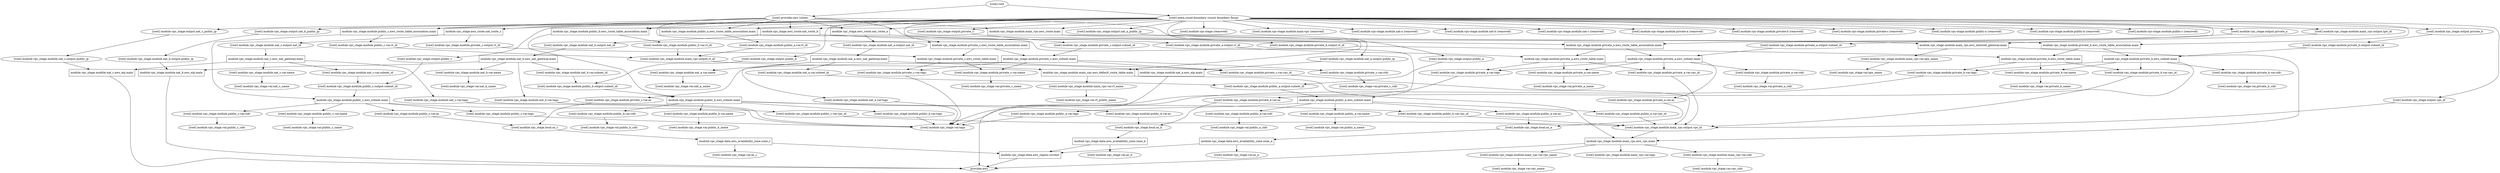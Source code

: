 digraph {
	compound = "true"
	newrank = "true"
	subgraph "root" {
		"[root] module.vpc_stage.aws_route.nat_route_a" [label = "module.vpc_stage.aws_route.nat_route_a", shape = "box"]
		"[root] module.vpc_stage.aws_route.nat_route_b" [label = "module.vpc_stage.aws_route.nat_route_b", shape = "box"]
		"[root] module.vpc_stage.aws_route.nat_route_c" [label = "module.vpc_stage.aws_route.nat_route_c", shape = "box"]
		"[root] module.vpc_stage.data.aws_availability_zone.zone_a" [label = "module.vpc_stage.data.aws_availability_zone.zone_a", shape = "box"]
		"[root] module.vpc_stage.data.aws_availability_zone.zone_b" [label = "module.vpc_stage.data.aws_availability_zone.zone_b", shape = "box"]
		"[root] module.vpc_stage.data.aws_availability_zone.zone_c" [label = "module.vpc_stage.data.aws_availability_zone.zone_c", shape = "box"]
		"[root] module.vpc_stage.data.aws_region.current" [label = "module.vpc_stage.data.aws_region.current", shape = "box"]
		"[root] module.vpc_stage.module.main_vpc.aws_default_route_table.main" [label = "module.vpc_stage.module.main_vpc.aws_default_route_table.main", shape = "box"]
		"[root] module.vpc_stage.module.main_vpc.aws_internet_gateway.main" [label = "module.vpc_stage.module.main_vpc.aws_internet_gateway.main", shape = "box"]
		"[root] module.vpc_stage.module.main_vpc.aws_route.main" [label = "module.vpc_stage.module.main_vpc.aws_route.main", shape = "box"]
		"[root] module.vpc_stage.module.main_vpc.aws_vpc.main" [label = "module.vpc_stage.module.main_vpc.aws_vpc.main", shape = "box"]
		"[root] module.vpc_stage.module.nat_a.aws_eip.main" [label = "module.vpc_stage.module.nat_a.aws_eip.main", shape = "box"]
		"[root] module.vpc_stage.module.nat_a.aws_nat_gateway.main" [label = "module.vpc_stage.module.nat_a.aws_nat_gateway.main", shape = "box"]
		"[root] module.vpc_stage.module.nat_b.aws_eip.main" [label = "module.vpc_stage.module.nat_b.aws_eip.main", shape = "box"]
		"[root] module.vpc_stage.module.nat_b.aws_nat_gateway.main" [label = "module.vpc_stage.module.nat_b.aws_nat_gateway.main", shape = "box"]
		"[root] module.vpc_stage.module.nat_c.aws_eip.main" [label = "module.vpc_stage.module.nat_c.aws_eip.main", shape = "box"]
		"[root] module.vpc_stage.module.nat_c.aws_nat_gateway.main" [label = "module.vpc_stage.module.nat_c.aws_nat_gateway.main", shape = "box"]
		"[root] module.vpc_stage.module.private_a.aws_route_table.main" [label = "module.vpc_stage.module.private_a.aws_route_table.main", shape = "box"]
		"[root] module.vpc_stage.module.private_a.aws_route_table_association.main" [label = "module.vpc_stage.module.private_a.aws_route_table_association.main", shape = "box"]
		"[root] module.vpc_stage.module.private_a.aws_subnet.main" [label = "module.vpc_stage.module.private_a.aws_subnet.main", shape = "box"]
		"[root] module.vpc_stage.module.private_b.aws_route_table.main" [label = "module.vpc_stage.module.private_b.aws_route_table.main", shape = "box"]
		"[root] module.vpc_stage.module.private_b.aws_route_table_association.main" [label = "module.vpc_stage.module.private_b.aws_route_table_association.main", shape = "box"]
		"[root] module.vpc_stage.module.private_b.aws_subnet.main" [label = "module.vpc_stage.module.private_b.aws_subnet.main", shape = "box"]
		"[root] module.vpc_stage.module.private_c.aws_route_table.main" [label = "module.vpc_stage.module.private_c.aws_route_table.main", shape = "box"]
		"[root] module.vpc_stage.module.private_c.aws_route_table_association.main" [label = "module.vpc_stage.module.private_c.aws_route_table_association.main", shape = "box"]
		"[root] module.vpc_stage.module.private_c.aws_subnet.main" [label = "module.vpc_stage.module.private_c.aws_subnet.main", shape = "box"]
		"[root] module.vpc_stage.module.public_a.aws_route_table_association.main" [label = "module.vpc_stage.module.public_a.aws_route_table_association.main", shape = "box"]
		"[root] module.vpc_stage.module.public_a.aws_subnet.main" [label = "module.vpc_stage.module.public_a.aws_subnet.main", shape = "box"]
		"[root] module.vpc_stage.module.public_b.aws_route_table_association.main" [label = "module.vpc_stage.module.public_b.aws_route_table_association.main", shape = "box"]
		"[root] module.vpc_stage.module.public_b.aws_subnet.main" [label = "module.vpc_stage.module.public_b.aws_subnet.main", shape = "box"]
		"[root] module.vpc_stage.module.public_c.aws_route_table_association.main" [label = "module.vpc_stage.module.public_c.aws_route_table_association.main", shape = "box"]
		"[root] module.vpc_stage.module.public_c.aws_subnet.main" [label = "module.vpc_stage.module.public_c.aws_subnet.main", shape = "box"]
		"[root] provider.aws" [label = "provider.aws", shape = "diamond"]
		"[root] meta.count-boundary (count boundary fixup)" -> "[root] module.vpc-stage (removed)"
		"[root] meta.count-boundary (count boundary fixup)" -> "[root] module.vpc-stage.module.main-vpc (removed)"
		"[root] meta.count-boundary (count boundary fixup)" -> "[root] module.vpc-stage.module.nat-a (removed)"
		"[root] meta.count-boundary (count boundary fixup)" -> "[root] module.vpc-stage.module.nat-b (removed)"
		"[root] meta.count-boundary (count boundary fixup)" -> "[root] module.vpc-stage.module.nat-c (removed)"
		"[root] meta.count-boundary (count boundary fixup)" -> "[root] module.vpc-stage.module.private-a (removed)"
		"[root] meta.count-boundary (count boundary fixup)" -> "[root] module.vpc-stage.module.private-b (removed)"
		"[root] meta.count-boundary (count boundary fixup)" -> "[root] module.vpc-stage.module.private-c (removed)"
		"[root] meta.count-boundary (count boundary fixup)" -> "[root] module.vpc-stage.module.public-a (removed)"
		"[root] meta.count-boundary (count boundary fixup)" -> "[root] module.vpc-stage.module.public-b (removed)"
		"[root] meta.count-boundary (count boundary fixup)" -> "[root] module.vpc-stage.module.public-c (removed)"
		"[root] meta.count-boundary (count boundary fixup)" -> "[root] module.vpc_stage.aws_route.nat_route_a"
		"[root] meta.count-boundary (count boundary fixup)" -> "[root] module.vpc_stage.aws_route.nat_route_b"
		"[root] meta.count-boundary (count boundary fixup)" -> "[root] module.vpc_stage.aws_route.nat_route_c"
		"[root] meta.count-boundary (count boundary fixup)" -> "[root] module.vpc_stage.module.main_vpc.aws_route.main"
		"[root] meta.count-boundary (count boundary fixup)" -> "[root] module.vpc_stage.module.main_vpc.output.igw_id"
		"[root] meta.count-boundary (count boundary fixup)" -> "[root] module.vpc_stage.module.private_a.aws_route_table_association.main"
		"[root] meta.count-boundary (count boundary fixup)" -> "[root] module.vpc_stage.module.private_b.aws_route_table_association.main"
		"[root] meta.count-boundary (count boundary fixup)" -> "[root] module.vpc_stage.module.private_c.aws_route_table_association.main"
		"[root] meta.count-boundary (count boundary fixup)" -> "[root] module.vpc_stage.module.public_a.aws_route_table_association.main"
		"[root] meta.count-boundary (count boundary fixup)" -> "[root] module.vpc_stage.module.public_b.aws_route_table_association.main"
		"[root] meta.count-boundary (count boundary fixup)" -> "[root] module.vpc_stage.module.public_c.aws_route_table_association.main"
		"[root] meta.count-boundary (count boundary fixup)" -> "[root] module.vpc_stage.output.nat_a_public_ip"
		"[root] meta.count-boundary (count boundary fixup)" -> "[root] module.vpc_stage.output.nat_b_public_ip"
		"[root] meta.count-boundary (count boundary fixup)" -> "[root] module.vpc_stage.output.nat_c_public_ip"
		"[root] meta.count-boundary (count boundary fixup)" -> "[root] module.vpc_stage.output.private_a"
		"[root] meta.count-boundary (count boundary fixup)" -> "[root] module.vpc_stage.output.private_b"
		"[root] meta.count-boundary (count boundary fixup)" -> "[root] module.vpc_stage.output.private_c"
		"[root] meta.count-boundary (count boundary fixup)" -> "[root] module.vpc_stage.output.public_a"
		"[root] meta.count-boundary (count boundary fixup)" -> "[root] module.vpc_stage.output.public_b"
		"[root] meta.count-boundary (count boundary fixup)" -> "[root] module.vpc_stage.output.public_c"
		"[root] meta.count-boundary (count boundary fixup)" -> "[root] module.vpc_stage.output.vpc_id"
		"[root] module.vpc_stage.aws_route.nat_route_a" -> "[root] module.vpc_stage.module.nat_a.output.nat_id"
		"[root] module.vpc_stage.aws_route.nat_route_a" -> "[root] module.vpc_stage.module.private_a.output.rt_id"
		"[root] module.vpc_stage.aws_route.nat_route_b" -> "[root] module.vpc_stage.module.nat_b.output.nat_id"
		"[root] module.vpc_stage.aws_route.nat_route_b" -> "[root] module.vpc_stage.module.private_b.output.rt_id"
		"[root] module.vpc_stage.aws_route.nat_route_c" -> "[root] module.vpc_stage.module.nat_c.output.nat_id"
		"[root] module.vpc_stage.aws_route.nat_route_c" -> "[root] module.vpc_stage.module.private_c.output.rt_id"
		"[root] module.vpc_stage.data.aws_availability_zone.zone_a" -> "[root] module.vpc_stage.data.aws_region.current"
		"[root] module.vpc_stage.data.aws_availability_zone.zone_a" -> "[root] module.vpc_stage.var.az_a"
		"[root] module.vpc_stage.data.aws_availability_zone.zone_b" -> "[root] module.vpc_stage.data.aws_region.current"
		"[root] module.vpc_stage.data.aws_availability_zone.zone_b" -> "[root] module.vpc_stage.var.az_b"
		"[root] module.vpc_stage.data.aws_availability_zone.zone_c" -> "[root] module.vpc_stage.data.aws_region.current"
		"[root] module.vpc_stage.data.aws_availability_zone.zone_c" -> "[root] module.vpc_stage.var.az_c"
		"[root] module.vpc_stage.data.aws_region.current" -> "[root] provider.aws"
		"[root] module.vpc_stage.local.az_a" -> "[root] module.vpc_stage.data.aws_availability_zone.zone_a"
		"[root] module.vpc_stage.local.az_b" -> "[root] module.vpc_stage.data.aws_availability_zone.zone_b"
		"[root] module.vpc_stage.local.az_c" -> "[root] module.vpc_stage.data.aws_availability_zone.zone_c"
		"[root] module.vpc_stage.module.main_vpc.aws_default_route_table.main" -> "[root] module.vpc_stage.module.main_vpc.aws_vpc.main"
		"[root] module.vpc_stage.module.main_vpc.aws_default_route_table.main" -> "[root] module.vpc_stage.module.main_vpc.var.rt_name"
		"[root] module.vpc_stage.module.main_vpc.aws_internet_gateway.main" -> "[root] module.vpc_stage.module.main_vpc.aws_vpc.main"
		"[root] module.vpc_stage.module.main_vpc.aws_internet_gateway.main" -> "[root] module.vpc_stage.module.main_vpc.var.igw_name"
		"[root] module.vpc_stage.module.main_vpc.aws_route.main" -> "[root] module.vpc_stage.module.main_vpc.aws_default_route_table.main"
		"[root] module.vpc_stage.module.main_vpc.aws_route.main" -> "[root] module.vpc_stage.module.main_vpc.aws_internet_gateway.main"
		"[root] module.vpc_stage.module.main_vpc.aws_vpc.main" -> "[root] module.vpc_stage.module.main_vpc.var.cidr"
		"[root] module.vpc_stage.module.main_vpc.aws_vpc.main" -> "[root] module.vpc_stage.module.main_vpc.var.tags"
		"[root] module.vpc_stage.module.main_vpc.aws_vpc.main" -> "[root] module.vpc_stage.module.main_vpc.var.vpc_name"
		"[root] module.vpc_stage.module.main_vpc.aws_vpc.main" -> "[root] provider.aws"
		"[root] module.vpc_stage.module.main_vpc.output.igw_id" -> "[root] module.vpc_stage.module.main_vpc.aws_internet_gateway.main"
		"[root] module.vpc_stage.module.main_vpc.output.rt_id" -> "[root] module.vpc_stage.module.main_vpc.aws_default_route_table.main"
		"[root] module.vpc_stage.module.main_vpc.output.vpc_id" -> "[root] module.vpc_stage.module.main_vpc.aws_vpc.main"
		"[root] module.vpc_stage.module.main_vpc.var.cidr" -> "[root] module.vpc_stage.var.vpc_cidr"
		"[root] module.vpc_stage.module.main_vpc.var.igw_name" -> "[root] module.vpc_stage.var.igw_name"
		"[root] module.vpc_stage.module.main_vpc.var.rt_name" -> "[root] module.vpc_stage.var.rt_public_name"
		"[root] module.vpc_stage.module.main_vpc.var.vpc_name" -> "[root] module.vpc_stage.var.vpc_name"
		"[root] module.vpc_stage.module.nat_a.aws_eip.main" -> "[root] provider.aws"
		"[root] module.vpc_stage.module.nat_a.aws_nat_gateway.main" -> "[root] module.vpc_stage.module.nat_a.aws_eip.main"
		"[root] module.vpc_stage.module.nat_a.aws_nat_gateway.main" -> "[root] module.vpc_stage.module.nat_a.var.name"
		"[root] module.vpc_stage.module.nat_a.aws_nat_gateway.main" -> "[root] module.vpc_stage.module.nat_a.var.subnet_id"
		"[root] module.vpc_stage.module.nat_a.aws_nat_gateway.main" -> "[root] module.vpc_stage.module.nat_a.var.tags"
		"[root] module.vpc_stage.module.nat_a.output.nat_id" -> "[root] module.vpc_stage.module.nat_a.aws_nat_gateway.main"
		"[root] module.vpc_stage.module.nat_a.output.public_ip" -> "[root] module.vpc_stage.module.nat_a.aws_eip.main"
		"[root] module.vpc_stage.module.nat_a.var.name" -> "[root] module.vpc_stage.var.nat_a_name"
		"[root] module.vpc_stage.module.nat_a.var.subnet_id" -> "[root] module.vpc_stage.module.public_a.output.subnet_id"
		"[root] module.vpc_stage.module.nat_a.var.tags" -> "[root] module.vpc_stage.var.tags"
		"[root] module.vpc_stage.module.nat_b.aws_eip.main" -> "[root] provider.aws"
		"[root] module.vpc_stage.module.nat_b.aws_nat_gateway.main" -> "[root] module.vpc_stage.module.nat_b.aws_eip.main"
		"[root] module.vpc_stage.module.nat_b.aws_nat_gateway.main" -> "[root] module.vpc_stage.module.nat_b.var.name"
		"[root] module.vpc_stage.module.nat_b.aws_nat_gateway.main" -> "[root] module.vpc_stage.module.nat_b.var.subnet_id"
		"[root] module.vpc_stage.module.nat_b.aws_nat_gateway.main" -> "[root] module.vpc_stage.module.nat_b.var.tags"
		"[root] module.vpc_stage.module.nat_b.output.nat_id" -> "[root] module.vpc_stage.module.nat_b.aws_nat_gateway.main"
		"[root] module.vpc_stage.module.nat_b.output.public_ip" -> "[root] module.vpc_stage.module.nat_b.aws_eip.main"
		"[root] module.vpc_stage.module.nat_b.var.name" -> "[root] module.vpc_stage.var.nat_b_name"
		"[root] module.vpc_stage.module.nat_b.var.subnet_id" -> "[root] module.vpc_stage.module.public_b.output.subnet_id"
		"[root] module.vpc_stage.module.nat_b.var.tags" -> "[root] module.vpc_stage.var.tags"
		"[root] module.vpc_stage.module.nat_c.aws_eip.main" -> "[root] provider.aws"
		"[root] module.vpc_stage.module.nat_c.aws_nat_gateway.main" -> "[root] module.vpc_stage.module.nat_c.aws_eip.main"
		"[root] module.vpc_stage.module.nat_c.aws_nat_gateway.main" -> "[root] module.vpc_stage.module.nat_c.var.name"
		"[root] module.vpc_stage.module.nat_c.aws_nat_gateway.main" -> "[root] module.vpc_stage.module.nat_c.var.subnet_id"
		"[root] module.vpc_stage.module.nat_c.aws_nat_gateway.main" -> "[root] module.vpc_stage.module.nat_c.var.tags"
		"[root] module.vpc_stage.module.nat_c.output.nat_id" -> "[root] module.vpc_stage.module.nat_c.aws_nat_gateway.main"
		"[root] module.vpc_stage.module.nat_c.output.public_ip" -> "[root] module.vpc_stage.module.nat_c.aws_eip.main"
		"[root] module.vpc_stage.module.nat_c.var.name" -> "[root] module.vpc_stage.var.nat_c_name"
		"[root] module.vpc_stage.module.nat_c.var.subnet_id" -> "[root] module.vpc_stage.module.public_c.output.subnet_id"
		"[root] module.vpc_stage.module.nat_c.var.tags" -> "[root] module.vpc_stage.var.tags"
		"[root] module.vpc_stage.module.private_a.aws_route_table.main" -> "[root] module.vpc_stage.module.private_a.var.name"
		"[root] module.vpc_stage.module.private_a.aws_route_table.main" -> "[root] module.vpc_stage.module.private_a.var.tags"
		"[root] module.vpc_stage.module.private_a.aws_route_table.main" -> "[root] module.vpc_stage.module.private_a.var.vpc_id"
		"[root] module.vpc_stage.module.private_a.aws_route_table_association.main" -> "[root] module.vpc_stage.module.private_a.aws_route_table.main"
		"[root] module.vpc_stage.module.private_a.aws_route_table_association.main" -> "[root] module.vpc_stage.module.private_a.aws_subnet.main"
		"[root] module.vpc_stage.module.private_a.aws_subnet.main" -> "[root] module.vpc_stage.module.private_a.var.az"
		"[root] module.vpc_stage.module.private_a.aws_subnet.main" -> "[root] module.vpc_stage.module.private_a.var.cidr"
		"[root] module.vpc_stage.module.private_a.aws_subnet.main" -> "[root] module.vpc_stage.module.private_a.var.name"
		"[root] module.vpc_stage.module.private_a.aws_subnet.main" -> "[root] module.vpc_stage.module.private_a.var.tags"
		"[root] module.vpc_stage.module.private_a.aws_subnet.main" -> "[root] module.vpc_stage.module.private_a.var.vpc_id"
		"[root] module.vpc_stage.module.private_a.output.rt_id" -> "[root] module.vpc_stage.module.private_a.aws_route_table.main"
		"[root] module.vpc_stage.module.private_a.output.subnet_id" -> "[root] module.vpc_stage.module.private_a.aws_subnet.main"
		"[root] module.vpc_stage.module.private_a.var.az" -> "[root] module.vpc_stage.local.az_a"
		"[root] module.vpc_stage.module.private_a.var.cidr" -> "[root] module.vpc_stage.var.private_a_cidr"
		"[root] module.vpc_stage.module.private_a.var.name" -> "[root] module.vpc_stage.var.private_a_name"
		"[root] module.vpc_stage.module.private_a.var.tags" -> "[root] module.vpc_stage.var.tags"
		"[root] module.vpc_stage.module.private_a.var.vpc_id" -> "[root] module.vpc_stage.module.main_vpc.output.vpc_id"
		"[root] module.vpc_stage.module.private_b.aws_route_table.main" -> "[root] module.vpc_stage.module.private_b.var.name"
		"[root] module.vpc_stage.module.private_b.aws_route_table.main" -> "[root] module.vpc_stage.module.private_b.var.tags"
		"[root] module.vpc_stage.module.private_b.aws_route_table.main" -> "[root] module.vpc_stage.module.private_b.var.vpc_id"
		"[root] module.vpc_stage.module.private_b.aws_route_table_association.main" -> "[root] module.vpc_stage.module.private_b.aws_route_table.main"
		"[root] module.vpc_stage.module.private_b.aws_route_table_association.main" -> "[root] module.vpc_stage.module.private_b.aws_subnet.main"
		"[root] module.vpc_stage.module.private_b.aws_subnet.main" -> "[root] module.vpc_stage.module.private_b.var.az"
		"[root] module.vpc_stage.module.private_b.aws_subnet.main" -> "[root] module.vpc_stage.module.private_b.var.cidr"
		"[root] module.vpc_stage.module.private_b.aws_subnet.main" -> "[root] module.vpc_stage.module.private_b.var.name"
		"[root] module.vpc_stage.module.private_b.aws_subnet.main" -> "[root] module.vpc_stage.module.private_b.var.tags"
		"[root] module.vpc_stage.module.private_b.aws_subnet.main" -> "[root] module.vpc_stage.module.private_b.var.vpc_id"
		"[root] module.vpc_stage.module.private_b.output.rt_id" -> "[root] module.vpc_stage.module.private_b.aws_route_table.main"
		"[root] module.vpc_stage.module.private_b.output.subnet_id" -> "[root] module.vpc_stage.module.private_b.aws_subnet.main"
		"[root] module.vpc_stage.module.private_b.var.az" -> "[root] module.vpc_stage.local.az_b"
		"[root] module.vpc_stage.module.private_b.var.cidr" -> "[root] module.vpc_stage.var.private_b_cidr"
		"[root] module.vpc_stage.module.private_b.var.name" -> "[root] module.vpc_stage.var.private_b_name"
		"[root] module.vpc_stage.module.private_b.var.tags" -> "[root] module.vpc_stage.var.tags"
		"[root] module.vpc_stage.module.private_b.var.vpc_id" -> "[root] module.vpc_stage.module.main_vpc.output.vpc_id"
		"[root] module.vpc_stage.module.private_c.aws_route_table.main" -> "[root] module.vpc_stage.module.private_c.var.name"
		"[root] module.vpc_stage.module.private_c.aws_route_table.main" -> "[root] module.vpc_stage.module.private_c.var.tags"
		"[root] module.vpc_stage.module.private_c.aws_route_table.main" -> "[root] module.vpc_stage.module.private_c.var.vpc_id"
		"[root] module.vpc_stage.module.private_c.aws_route_table_association.main" -> "[root] module.vpc_stage.module.private_c.aws_route_table.main"
		"[root] module.vpc_stage.module.private_c.aws_route_table_association.main" -> "[root] module.vpc_stage.module.private_c.aws_subnet.main"
		"[root] module.vpc_stage.module.private_c.aws_subnet.main" -> "[root] module.vpc_stage.module.private_c.var.az"
		"[root] module.vpc_stage.module.private_c.aws_subnet.main" -> "[root] module.vpc_stage.module.private_c.var.cidr"
		"[root] module.vpc_stage.module.private_c.aws_subnet.main" -> "[root] module.vpc_stage.module.private_c.var.name"
		"[root] module.vpc_stage.module.private_c.aws_subnet.main" -> "[root] module.vpc_stage.module.private_c.var.tags"
		"[root] module.vpc_stage.module.private_c.aws_subnet.main" -> "[root] module.vpc_stage.module.private_c.var.vpc_id"
		"[root] module.vpc_stage.module.private_c.output.rt_id" -> "[root] module.vpc_stage.module.private_c.aws_route_table.main"
		"[root] module.vpc_stage.module.private_c.output.subnet_id" -> "[root] module.vpc_stage.module.private_c.aws_subnet.main"
		"[root] module.vpc_stage.module.private_c.var.az" -> "[root] module.vpc_stage.local.az_c"
		"[root] module.vpc_stage.module.private_c.var.cidr" -> "[root] module.vpc_stage.var.private_c_cidr"
		"[root] module.vpc_stage.module.private_c.var.name" -> "[root] module.vpc_stage.var.private_c_name"
		"[root] module.vpc_stage.module.private_c.var.tags" -> "[root] module.vpc_stage.var.tags"
		"[root] module.vpc_stage.module.private_c.var.vpc_id" -> "[root] module.vpc_stage.module.main_vpc.output.vpc_id"
		"[root] module.vpc_stage.module.public_a.aws_route_table_association.main" -> "[root] module.vpc_stage.module.public_a.aws_subnet.main"
		"[root] module.vpc_stage.module.public_a.aws_route_table_association.main" -> "[root] module.vpc_stage.module.public_a.var.rt_id"
		"[root] module.vpc_stage.module.public_a.aws_subnet.main" -> "[root] module.vpc_stage.module.public_a.var.az"
		"[root] module.vpc_stage.module.public_a.aws_subnet.main" -> "[root] module.vpc_stage.module.public_a.var.cidr"
		"[root] module.vpc_stage.module.public_a.aws_subnet.main" -> "[root] module.vpc_stage.module.public_a.var.name"
		"[root] module.vpc_stage.module.public_a.aws_subnet.main" -> "[root] module.vpc_stage.module.public_a.var.tags"
		"[root] module.vpc_stage.module.public_a.aws_subnet.main" -> "[root] module.vpc_stage.module.public_a.var.vpc_id"
		"[root] module.vpc_stage.module.public_a.output.subnet_id" -> "[root] module.vpc_stage.module.public_a.aws_subnet.main"
		"[root] module.vpc_stage.module.public_a.var.az" -> "[root] module.vpc_stage.local.az_a"
		"[root] module.vpc_stage.module.public_a.var.cidr" -> "[root] module.vpc_stage.var.public_a_cidr"
		"[root] module.vpc_stage.module.public_a.var.name" -> "[root] module.vpc_stage.var.public_a_name"
		"[root] module.vpc_stage.module.public_a.var.rt_id" -> "[root] module.vpc_stage.module.main_vpc.output.rt_id"
		"[root] module.vpc_stage.module.public_a.var.tags" -> "[root] module.vpc_stage.var.tags"
		"[root] module.vpc_stage.module.public_a.var.vpc_id" -> "[root] module.vpc_stage.module.main_vpc.output.vpc_id"
		"[root] module.vpc_stage.module.public_b.aws_route_table_association.main" -> "[root] module.vpc_stage.module.public_b.aws_subnet.main"
		"[root] module.vpc_stage.module.public_b.aws_route_table_association.main" -> "[root] module.vpc_stage.module.public_b.var.rt_id"
		"[root] module.vpc_stage.module.public_b.aws_subnet.main" -> "[root] module.vpc_stage.module.public_b.var.az"
		"[root] module.vpc_stage.module.public_b.aws_subnet.main" -> "[root] module.vpc_stage.module.public_b.var.cidr"
		"[root] module.vpc_stage.module.public_b.aws_subnet.main" -> "[root] module.vpc_stage.module.public_b.var.name"
		"[root] module.vpc_stage.module.public_b.aws_subnet.main" -> "[root] module.vpc_stage.module.public_b.var.tags"
		"[root] module.vpc_stage.module.public_b.aws_subnet.main" -> "[root] module.vpc_stage.module.public_b.var.vpc_id"
		"[root] module.vpc_stage.module.public_b.output.subnet_id" -> "[root] module.vpc_stage.module.public_b.aws_subnet.main"
		"[root] module.vpc_stage.module.public_b.var.az" -> "[root] module.vpc_stage.local.az_b"
		"[root] module.vpc_stage.module.public_b.var.cidr" -> "[root] module.vpc_stage.var.public_b_cidr"
		"[root] module.vpc_stage.module.public_b.var.name" -> "[root] module.vpc_stage.var.public_b_name"
		"[root] module.vpc_stage.module.public_b.var.rt_id" -> "[root] module.vpc_stage.module.main_vpc.output.rt_id"
		"[root] module.vpc_stage.module.public_b.var.tags" -> "[root] module.vpc_stage.var.tags"
		"[root] module.vpc_stage.module.public_b.var.vpc_id" -> "[root] module.vpc_stage.module.main_vpc.output.vpc_id"
		"[root] module.vpc_stage.module.public_c.aws_route_table_association.main" -> "[root] module.vpc_stage.module.public_c.aws_subnet.main"
		"[root] module.vpc_stage.module.public_c.aws_route_table_association.main" -> "[root] module.vpc_stage.module.public_c.var.rt_id"
		"[root] module.vpc_stage.module.public_c.aws_subnet.main" -> "[root] module.vpc_stage.module.public_c.var.az"
		"[root] module.vpc_stage.module.public_c.aws_subnet.main" -> "[root] module.vpc_stage.module.public_c.var.cidr"
		"[root] module.vpc_stage.module.public_c.aws_subnet.main" -> "[root] module.vpc_stage.module.public_c.var.name"
		"[root] module.vpc_stage.module.public_c.aws_subnet.main" -> "[root] module.vpc_stage.module.public_c.var.tags"
		"[root] module.vpc_stage.module.public_c.aws_subnet.main" -> "[root] module.vpc_stage.module.public_c.var.vpc_id"
		"[root] module.vpc_stage.module.public_c.output.subnet_id" -> "[root] module.vpc_stage.module.public_c.aws_subnet.main"
		"[root] module.vpc_stage.module.public_c.var.az" -> "[root] module.vpc_stage.local.az_c"
		"[root] module.vpc_stage.module.public_c.var.cidr" -> "[root] module.vpc_stage.var.public_c_cidr"
		"[root] module.vpc_stage.module.public_c.var.name" -> "[root] module.vpc_stage.var.public_c_name"
		"[root] module.vpc_stage.module.public_c.var.rt_id" -> "[root] module.vpc_stage.module.main_vpc.output.rt_id"
		"[root] module.vpc_stage.module.public_c.var.tags" -> "[root] module.vpc_stage.var.tags"
		"[root] module.vpc_stage.module.public_c.var.vpc_id" -> "[root] module.vpc_stage.module.main_vpc.output.vpc_id"
		"[root] module.vpc_stage.output.nat_a_public_ip" -> "[root] module.vpc_stage.module.nat_a.output.public_ip"
		"[root] module.vpc_stage.output.nat_b_public_ip" -> "[root] module.vpc_stage.module.nat_b.output.public_ip"
		"[root] module.vpc_stage.output.nat_c_public_ip" -> "[root] module.vpc_stage.module.nat_c.output.public_ip"
		"[root] module.vpc_stage.output.private_a" -> "[root] module.vpc_stage.module.private_a.output.subnet_id"
		"[root] module.vpc_stage.output.private_b" -> "[root] module.vpc_stage.module.private_b.output.subnet_id"
		"[root] module.vpc_stage.output.private_c" -> "[root] module.vpc_stage.module.private_c.output.subnet_id"
		"[root] module.vpc_stage.output.public_a" -> "[root] module.vpc_stage.module.public_a.output.subnet_id"
		"[root] module.vpc_stage.output.public_b" -> "[root] module.vpc_stage.module.public_b.output.subnet_id"
		"[root] module.vpc_stage.output.public_c" -> "[root] module.vpc_stage.module.public_c.output.subnet_id"
		"[root] module.vpc_stage.output.vpc_id" -> "[root] module.vpc_stage.module.main_vpc.output.vpc_id"
		"[root] provider.aws (close)" -> "[root] module.vpc_stage.aws_route.nat_route_a"
		"[root] provider.aws (close)" -> "[root] module.vpc_stage.aws_route.nat_route_b"
		"[root] provider.aws (close)" -> "[root] module.vpc_stage.aws_route.nat_route_c"
		"[root] provider.aws (close)" -> "[root] module.vpc_stage.module.main_vpc.aws_route.main"
		"[root] provider.aws (close)" -> "[root] module.vpc_stage.module.private_a.aws_route_table_association.main"
		"[root] provider.aws (close)" -> "[root] module.vpc_stage.module.private_b.aws_route_table_association.main"
		"[root] provider.aws (close)" -> "[root] module.vpc_stage.module.private_c.aws_route_table_association.main"
		"[root] provider.aws (close)" -> "[root] module.vpc_stage.module.public_a.aws_route_table_association.main"
		"[root] provider.aws (close)" -> "[root] module.vpc_stage.module.public_b.aws_route_table_association.main"
		"[root] provider.aws (close)" -> "[root] module.vpc_stage.module.public_c.aws_route_table_association.main"
		"[root] root" -> "[root] meta.count-boundary (count boundary fixup)"
		"[root] root" -> "[root] provider.aws (close)"
	}
}

